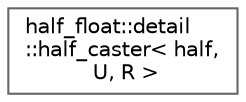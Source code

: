 digraph "类继承关系图"
{
 // LATEX_PDF_SIZE
  bgcolor="transparent";
  edge [fontname=Helvetica,fontsize=10,labelfontname=Helvetica,labelfontsize=10];
  node [fontname=Helvetica,fontsize=10,shape=box,height=0.2,width=0.4];
  rankdir="LR";
  Node0 [id="Node000000",label="half_float::detail\l::half_caster\< half,\l U, R \>",height=0.2,width=0.4,color="grey40", fillcolor="white", style="filled",URL="$structhalf__float_1_1detail_1_1half__caster_3_01half_00_01_u_00_01_r_01_4.html",tooltip=" "];
}
